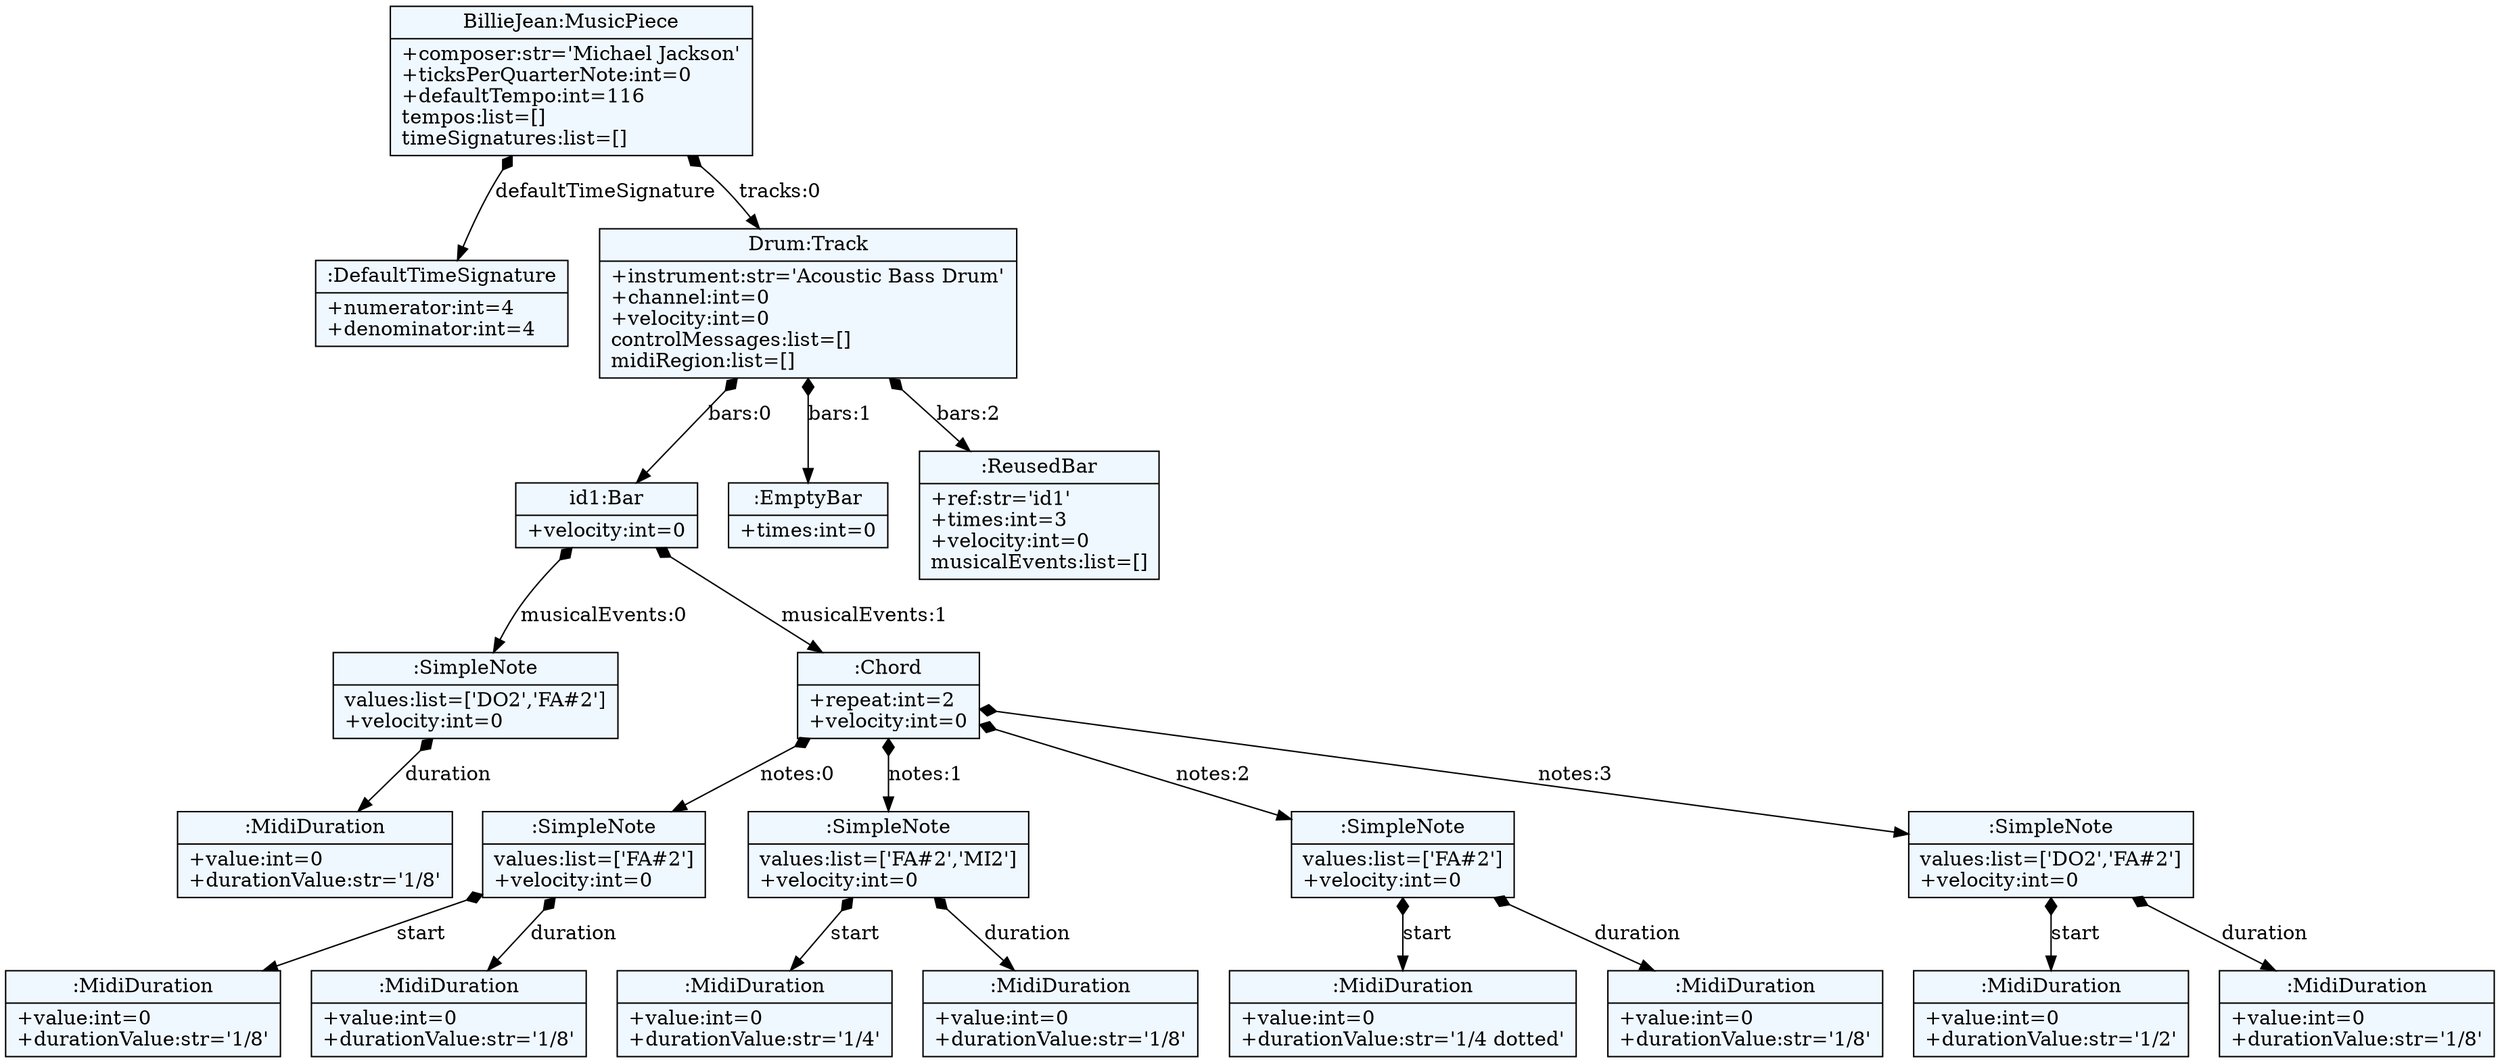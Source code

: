 
    digraph textX {
    fontname = "Bitstream Vera Sans"
    fontsize = 8
    node[
        shape=record,
        style=filled,
        fillcolor=aliceblue
    ]
    nodesep = 0.3
    edge[dir=black,arrowtail=empty]


2462219564944 -> 2462219563344 [label="defaultTimeSignature" arrowtail=diamond dir=both]
2462219563344[label="{:DefaultTimeSignature|+numerator:int=4\l+denominator:int=4\l}"]
2462219564944 -> 2462219596176 [label="tracks:0" arrowtail=diamond dir=both]
2462219596176 -> 2462219540752 [label="bars:0" arrowtail=diamond dir=both]
2462219540752 -> 2462218356880 [label="musicalEvents:0" arrowtail=diamond dir=both]
2462218356880 -> 2462219549072 [label="duration" arrowtail=diamond dir=both]
2462219549072[label="{:MidiDuration|+value:int=0\l+durationValue:str='1/8'\l}"]
2462218356880[label="{:SimpleNote|values:list=['DO2','FA#2']\l+velocity:int=0\l}"]
2462219540752 -> 2462219545872 [label="musicalEvents:1" arrowtail=diamond dir=both]
2462219545872 -> 2462219533712 [label="notes:0" arrowtail=diamond dir=both]
2462219533712 -> 2462219530000 [label="start" arrowtail=diamond dir=both]
2462219530000[label="{:MidiDuration|+value:int=0\l+durationValue:str='1/8'\l}"]
2462219533712 -> 2462219527952 [label="duration" arrowtail=diamond dir=both]
2462219527952[label="{:MidiDuration|+value:int=0\l+durationValue:str='1/8'\l}"]
2462219533712[label="{:SimpleNote|values:list=['FA#2']\l+velocity:int=0\l}"]
2462219545872 -> 2462219524816 [label="notes:1" arrowtail=diamond dir=both]
2462219524816 -> 2462219524432 [label="start" arrowtail=diamond dir=both]
2462219524432[label="{:MidiDuration|+value:int=0\l+durationValue:str='1/4'\l}"]
2462219524816 -> 2462219521552 [label="duration" arrowtail=diamond dir=both]
2462219521552[label="{:MidiDuration|+value:int=0\l+durationValue:str='1/8'\l}"]
2462219524816[label="{:SimpleNote|values:list=['FA#2','MI2']\l+velocity:int=0\l}"]
2462219545872 -> 2462219518544 [label="notes:2" arrowtail=diamond dir=both]
2462219518544 -> 2462219425040 [label="start" arrowtail=diamond dir=both]
2462219425040[label="{:MidiDuration|+value:int=0\l+durationValue:str='1/4 dotted'\l}"]
2462219518544 -> 2462219429008 [label="duration" arrowtail=diamond dir=both]
2462219429008[label="{:MidiDuration|+value:int=0\l+durationValue:str='1/8'\l}"]
2462219518544[label="{:SimpleNote|values:list=['FA#2']\l+velocity:int=0\l}"]
2462219545872 -> 2462219424400 [label="notes:3" arrowtail=diamond dir=both]
2462219424400 -> 2462219432400 [label="start" arrowtail=diamond dir=both]
2462219432400[label="{:MidiDuration|+value:int=0\l+durationValue:str='1/2'\l}"]
2462219424400 -> 2462219425616 [label="duration" arrowtail=diamond dir=both]
2462219425616[label="{:MidiDuration|+value:int=0\l+durationValue:str='1/8'\l}"]
2462219424400[label="{:SimpleNote|values:list=['DO2','FA#2']\l+velocity:int=0\l}"]
2462219545872[label="{:Chord|+repeat:int=2\l+velocity:int=0\l}"]
2462219540752[label="{id1:Bar|+velocity:int=0\l}"]
2462219596176 -> 2462219587984 [label="bars:1" arrowtail=diamond dir=both]
2462219587984[label="{:EmptyBar|+times:int=0\l}"]
2462219596176 -> 2462219537168 [label="bars:2" arrowtail=diamond dir=both]
2462219537168[label="{:ReusedBar|+ref:str='id1'\l+times:int=3\l+velocity:int=0\lmusicalEvents:list=[]\l}"]
2462219596176[label="{Drum:Track|+instrument:str='Acoustic Bass Drum'\l+channel:int=0\l+velocity:int=0\lcontrolMessages:list=[]\lmidiRegion:list=[]\l}"]
2462219564944[label="{BillieJean:MusicPiece|+composer:str='Michael Jackson'\l+ticksPerQuarterNote:int=0\l+defaultTempo:int=116\ltempos:list=[]\ltimeSignatures:list=[]\l}"]

}
